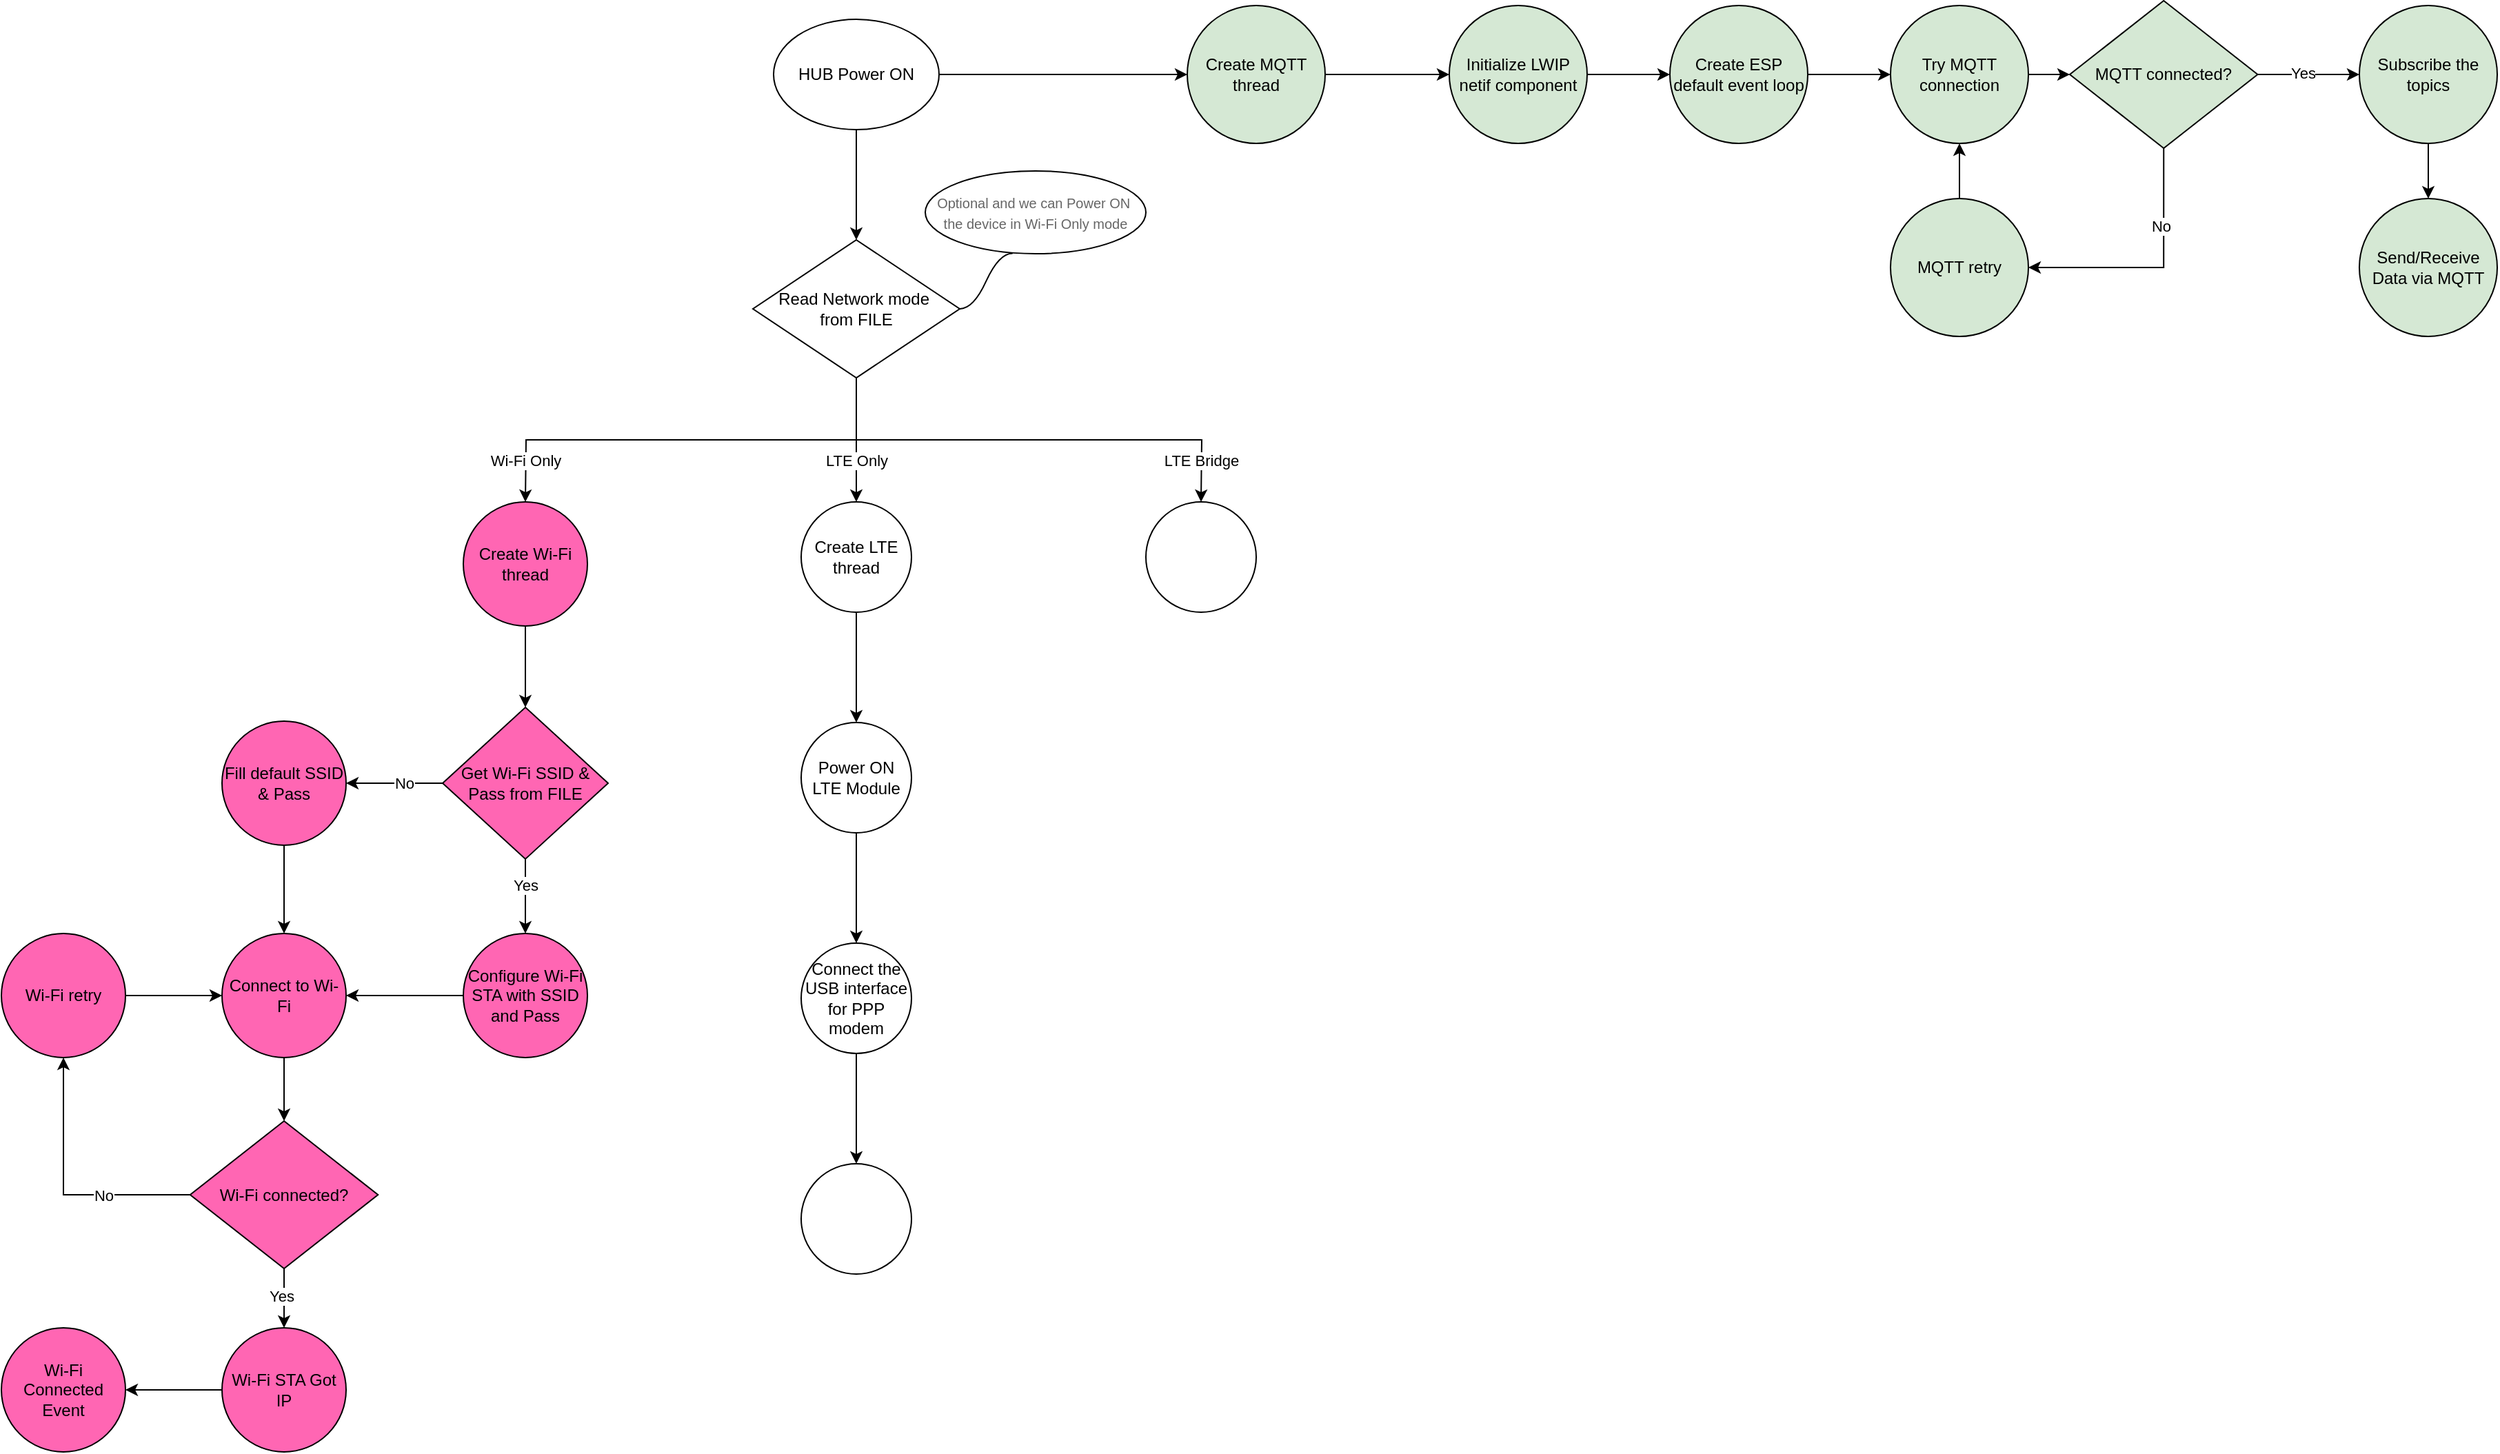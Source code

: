 <mxfile version="24.8.2">
  <diagram name="Page-1" id="DCz_qoyEs13wIHIU9r2-">
    <mxGraphModel dx="1518" dy="665" grid="1" gridSize="10" guides="1" tooltips="1" connect="1" arrows="1" fold="1" page="1" pageScale="1" pageWidth="3000" pageHeight="2500" math="0" shadow="0">
      <root>
        <mxCell id="0" />
        <mxCell id="1" parent="0" />
        <mxCell id="1noEsMnAWFIkvE6AnAer-5" value="" style="edgeStyle=orthogonalEdgeStyle;rounded=0;orthogonalLoop=1;jettySize=auto;html=1;" edge="1" parent="1" source="1noEsMnAWFIkvE6AnAer-1" target="1noEsMnAWFIkvE6AnAer-4">
          <mxGeometry relative="1" as="geometry" />
        </mxCell>
        <mxCell id="1noEsMnAWFIkvE6AnAer-123" style="edgeStyle=orthogonalEdgeStyle;rounded=0;orthogonalLoop=1;jettySize=auto;html=1;entryX=0;entryY=0.5;entryDx=0;entryDy=0;" edge="1" parent="1" source="1noEsMnAWFIkvE6AnAer-1" target="1noEsMnAWFIkvE6AnAer-124">
          <mxGeometry relative="1" as="geometry">
            <mxPoint x="1190" y="400" as="targetPoint" />
          </mxGeometry>
        </mxCell>
        <mxCell id="1noEsMnAWFIkvE6AnAer-1" value="HUB Power ON" style="ellipse;whiteSpace=wrap;html=1;" vertex="1" parent="1">
          <mxGeometry x="790" y="360" width="120" height="80" as="geometry" />
        </mxCell>
        <mxCell id="1noEsMnAWFIkvE6AnAer-7" value="" style="edgeStyle=orthogonalEdgeStyle;rounded=0;orthogonalLoop=1;jettySize=auto;html=1;" edge="1" parent="1" source="1noEsMnAWFIkvE6AnAer-4" target="1noEsMnAWFIkvE6AnAer-6">
          <mxGeometry relative="1" as="geometry" />
        </mxCell>
        <mxCell id="1noEsMnAWFIkvE6AnAer-13" value="LTE Only" style="edgeLabel;html=1;align=center;verticalAlign=middle;resizable=0;points=[];" vertex="1" connectable="0" parent="1noEsMnAWFIkvE6AnAer-7">
          <mxGeometry x="0.133" y="-1" relative="1" as="geometry">
            <mxPoint x="1" y="9" as="offset" />
          </mxGeometry>
        </mxCell>
        <mxCell id="1noEsMnAWFIkvE6AnAer-8" style="edgeStyle=orthogonalEdgeStyle;rounded=0;orthogonalLoop=1;jettySize=auto;html=1;exitX=0.5;exitY=1;exitDx=0;exitDy=0;" edge="1" parent="1" source="1noEsMnAWFIkvE6AnAer-4">
          <mxGeometry relative="1" as="geometry">
            <mxPoint x="1100" y="710" as="targetPoint" />
          </mxGeometry>
        </mxCell>
        <mxCell id="1noEsMnAWFIkvE6AnAer-14" value="LTE Bridge" style="edgeLabel;html=1;align=center;verticalAlign=middle;resizable=0;points=[];" vertex="1" connectable="0" parent="1noEsMnAWFIkvE6AnAer-8">
          <mxGeometry x="0.533" y="2" relative="1" as="geometry">
            <mxPoint x="34" y="17" as="offset" />
          </mxGeometry>
        </mxCell>
        <mxCell id="1noEsMnAWFIkvE6AnAer-10" style="edgeStyle=orthogonalEdgeStyle;rounded=0;orthogonalLoop=1;jettySize=auto;html=1;exitX=0.5;exitY=1;exitDx=0;exitDy=0;" edge="1" parent="1" source="1noEsMnAWFIkvE6AnAer-4">
          <mxGeometry relative="1" as="geometry">
            <mxPoint x="610" y="710" as="targetPoint" />
          </mxGeometry>
        </mxCell>
        <mxCell id="1noEsMnAWFIkvE6AnAer-12" value="Wi-Fi Only" style="edgeLabel;html=1;align=center;verticalAlign=middle;resizable=0;points=[];" vertex="1" connectable="0" parent="1noEsMnAWFIkvE6AnAer-10">
          <mxGeometry x="0.177" y="1" relative="1" as="geometry">
            <mxPoint x="-91" y="14" as="offset" />
          </mxGeometry>
        </mxCell>
        <mxCell id="1noEsMnAWFIkvE6AnAer-4" value="Read Network mode&amp;nbsp;&lt;div&gt;from FILE&lt;/div&gt;" style="rhombus;whiteSpace=wrap;html=1;" vertex="1" parent="1">
          <mxGeometry x="775" y="520" width="150" height="100" as="geometry" />
        </mxCell>
        <mxCell id="1noEsMnAWFIkvE6AnAer-140" value="" style="edgeStyle=orthogonalEdgeStyle;rounded=0;orthogonalLoop=1;jettySize=auto;html=1;" edge="1" parent="1" source="1noEsMnAWFIkvE6AnAer-6" target="1noEsMnAWFIkvE6AnAer-139">
          <mxGeometry relative="1" as="geometry" />
        </mxCell>
        <mxCell id="1noEsMnAWFIkvE6AnAer-6" value="Create LTE thread" style="ellipse;whiteSpace=wrap;html=1;" vertex="1" parent="1">
          <mxGeometry x="810" y="710" width="80" height="80" as="geometry" />
        </mxCell>
        <mxCell id="1noEsMnAWFIkvE6AnAer-9" value="" style="ellipse;whiteSpace=wrap;html=1;" vertex="1" parent="1">
          <mxGeometry x="1060" y="710" width="80" height="80" as="geometry" />
        </mxCell>
        <mxCell id="1noEsMnAWFIkvE6AnAer-33" value="" style="edgeStyle=orthogonalEdgeStyle;rounded=0;orthogonalLoop=1;jettySize=auto;html=1;fillColor=#FF66B3;" edge="1" parent="1" source="1noEsMnAWFIkvE6AnAer-11" target="1noEsMnAWFIkvE6AnAer-32">
          <mxGeometry relative="1" as="geometry" />
        </mxCell>
        <mxCell id="1noEsMnAWFIkvE6AnAer-34" value="Yes" style="edgeLabel;html=1;align=center;verticalAlign=middle;resizable=0;points=[];fillColor=#FF66B3;" vertex="1" connectable="0" parent="1noEsMnAWFIkvE6AnAer-33">
          <mxGeometry x="-0.293" relative="1" as="geometry">
            <mxPoint as="offset" />
          </mxGeometry>
        </mxCell>
        <mxCell id="1noEsMnAWFIkvE6AnAer-36" value="" style="edgeStyle=orthogonalEdgeStyle;rounded=0;orthogonalLoop=1;jettySize=auto;html=1;fillColor=#FF66B3;" edge="1" parent="1" source="1noEsMnAWFIkvE6AnAer-11" target="1noEsMnAWFIkvE6AnAer-35">
          <mxGeometry relative="1" as="geometry" />
        </mxCell>
        <mxCell id="1noEsMnAWFIkvE6AnAer-37" value="No" style="edgeLabel;html=1;align=center;verticalAlign=middle;resizable=0;points=[];fillColor=#FF66B3;" vertex="1" connectable="0" parent="1noEsMnAWFIkvE6AnAer-36">
          <mxGeometry x="-0.184" relative="1" as="geometry">
            <mxPoint as="offset" />
          </mxGeometry>
        </mxCell>
        <mxCell id="1noEsMnAWFIkvE6AnAer-11" value="Get Wi-Fi SSID &amp;amp; Pass from FILE" style="rhombus;whiteSpace=wrap;html=1;fillColor=#FF66B3;" vertex="1" parent="1">
          <mxGeometry x="550" y="859" width="120" height="110" as="geometry" />
        </mxCell>
        <mxCell id="1noEsMnAWFIkvE6AnAer-135" style="edgeStyle=orthogonalEdgeStyle;rounded=0;orthogonalLoop=1;jettySize=auto;html=1;entryX=0.5;entryY=0;entryDx=0;entryDy=0;" edge="1" parent="1" source="1noEsMnAWFIkvE6AnAer-32" target="1noEsMnAWFIkvE6AnAer-38">
          <mxGeometry relative="1" as="geometry" />
        </mxCell>
        <mxCell id="1noEsMnAWFIkvE6AnAer-32" value="Configure Wi-Fi STA with SSID and Pass" style="ellipse;whiteSpace=wrap;html=1;fillColor=#FF66B3;direction=south;" vertex="1" parent="1">
          <mxGeometry x="565" y="1023" width="90" height="90" as="geometry" />
        </mxCell>
        <mxCell id="1noEsMnAWFIkvE6AnAer-40" style="edgeStyle=orthogonalEdgeStyle;rounded=0;orthogonalLoop=1;jettySize=auto;html=1;entryX=0;entryY=0.5;entryDx=0;entryDy=0;fillColor=#FF66B3;" edge="1" parent="1" source="1noEsMnAWFIkvE6AnAer-35" target="1noEsMnAWFIkvE6AnAer-38">
          <mxGeometry relative="1" as="geometry" />
        </mxCell>
        <mxCell id="1noEsMnAWFIkvE6AnAer-35" value="Fill default SSID &amp;amp; Pass" style="ellipse;whiteSpace=wrap;html=1;fillColor=#FF66B3;direction=south;" vertex="1" parent="1">
          <mxGeometry x="390" y="869" width="90" height="90" as="geometry" />
        </mxCell>
        <mxCell id="1noEsMnAWFIkvE6AnAer-107" style="edgeStyle=orthogonalEdgeStyle;rounded=0;orthogonalLoop=1;jettySize=auto;html=1;entryX=0.5;entryY=0;entryDx=0;entryDy=0;" edge="1" parent="1" source="1noEsMnAWFIkvE6AnAer-38" target="1noEsMnAWFIkvE6AnAer-106">
          <mxGeometry relative="1" as="geometry" />
        </mxCell>
        <mxCell id="1noEsMnAWFIkvE6AnAer-38" value="Connect to Wi-Fi" style="ellipse;whiteSpace=wrap;html=1;fillColor=#FF66B3;direction=south;" vertex="1" parent="1">
          <mxGeometry x="390" y="1023" width="90" height="90" as="geometry" />
        </mxCell>
        <mxCell id="1noEsMnAWFIkvE6AnAer-50" value="" style="edgeStyle=orthogonalEdgeStyle;rounded=0;orthogonalLoop=1;jettySize=auto;html=1;fillColor=#FF66B3;" edge="1" parent="1" source="1noEsMnAWFIkvE6AnAer-47" target="1noEsMnAWFIkvE6AnAer-49">
          <mxGeometry relative="1" as="geometry" />
        </mxCell>
        <mxCell id="1noEsMnAWFIkvE6AnAer-47" value="Try MQTT connection" style="ellipse;whiteSpace=wrap;html=1;fillColor=#D5E8D4;" vertex="1" parent="1">
          <mxGeometry x="1600" y="350" width="100" height="100" as="geometry" />
        </mxCell>
        <mxCell id="1noEsMnAWFIkvE6AnAer-95" style="edgeStyle=orthogonalEdgeStyle;rounded=0;orthogonalLoop=1;jettySize=auto;html=1;entryX=1;entryY=0.5;entryDx=0;entryDy=0;exitX=0.5;exitY=1;exitDx=0;exitDy=0;fillColor=#FF66B3;" edge="1" parent="1" source="1noEsMnAWFIkvE6AnAer-49" target="1noEsMnAWFIkvE6AnAer-97">
          <mxGeometry relative="1" as="geometry" />
        </mxCell>
        <mxCell id="1noEsMnAWFIkvE6AnAer-99" value="No" style="edgeLabel;html=1;align=center;verticalAlign=middle;resizable=0;points=[];fillColor=#FF66B3;" vertex="1" connectable="0" parent="1noEsMnAWFIkvE6AnAer-95">
          <mxGeometry x="-0.393" y="-2" relative="1" as="geometry">
            <mxPoint as="offset" />
          </mxGeometry>
        </mxCell>
        <mxCell id="1noEsMnAWFIkvE6AnAer-101" value="" style="edgeStyle=orthogonalEdgeStyle;rounded=0;orthogonalLoop=1;jettySize=auto;html=1;fillColor=#FF66B3;entryX=0;entryY=0.5;entryDx=0;entryDy=0;" edge="1" parent="1" source="1noEsMnAWFIkvE6AnAer-49" target="1noEsMnAWFIkvE6AnAer-132">
          <mxGeometry relative="1" as="geometry">
            <mxPoint x="1835.0" y="646.25" as="targetPoint" />
          </mxGeometry>
        </mxCell>
        <mxCell id="1noEsMnAWFIkvE6AnAer-102" value="Yes" style="edgeLabel;html=1;align=center;verticalAlign=middle;resizable=0;points=[];fillColor=#FF66B3;" vertex="1" connectable="0" parent="1noEsMnAWFIkvE6AnAer-101">
          <mxGeometry x="-0.115" y="1" relative="1" as="geometry">
            <mxPoint as="offset" />
          </mxGeometry>
        </mxCell>
        <mxCell id="1noEsMnAWFIkvE6AnAer-49" value="MQTT connected?" style="rhombus;whiteSpace=wrap;html=1;fillColor=#D5E8D4;" vertex="1" parent="1">
          <mxGeometry x="1730" y="346.5" width="136.25" height="107" as="geometry" />
        </mxCell>
        <mxCell id="1noEsMnAWFIkvE6AnAer-98" style="edgeStyle=orthogonalEdgeStyle;rounded=0;orthogonalLoop=1;jettySize=auto;html=1;entryX=0.5;entryY=1;entryDx=0;entryDy=0;fillColor=#FF66B3;" edge="1" parent="1" source="1noEsMnAWFIkvE6AnAer-97" target="1noEsMnAWFIkvE6AnAer-47">
          <mxGeometry relative="1" as="geometry" />
        </mxCell>
        <mxCell id="1noEsMnAWFIkvE6AnAer-97" value="MQTT retry" style="ellipse;whiteSpace=wrap;html=1;fillColor=#D5E8D4;" vertex="1" parent="1">
          <mxGeometry x="1600" y="490" width="100" height="100" as="geometry" />
        </mxCell>
        <mxCell id="1noEsMnAWFIkvE6AnAer-103" value="&lt;span style=&quot;text-wrap: nowrap; color: rgb(102, 102, 102); font-size: 10px; text-align: left;&quot;&gt;Optional and we can Power ON&amp;nbsp;&lt;/span&gt;&lt;div&gt;&lt;span style=&quot;color: rgb(102, 102, 102); font-size: 10px; text-align: left; text-wrap: nowrap;&quot;&gt;the device in Wi-Fi Only mode&lt;/span&gt;&lt;/div&gt;" style="ellipse;whiteSpace=wrap;html=1;align=center;newEdgeStyle={&quot;edgeStyle&quot;:&quot;entityRelationEdgeStyle&quot;,&quot;startArrow&quot;:&quot;none&quot;,&quot;endArrow&quot;:&quot;none&quot;,&quot;segment&quot;:10,&quot;curved&quot;:1,&quot;sourcePerimeterSpacing&quot;:0,&quot;targetPerimeterSpacing&quot;:0};treeFolding=1;treeMoving=1;" vertex="1" parent="1">
          <mxGeometry x="900" y="470" width="160" height="60" as="geometry" />
        </mxCell>
        <mxCell id="1noEsMnAWFIkvE6AnAer-104" style="edgeStyle=entityRelationEdgeStyle;rounded=0;orthogonalLoop=1;jettySize=auto;html=1;startArrow=none;endArrow=none;segment=10;curved=1;sourcePerimeterSpacing=0;targetPerimeterSpacing=0;entryX=1;entryY=0.5;entryDx=0;entryDy=0;exitX=0.396;exitY=0.995;exitDx=0;exitDy=0;exitPerimeter=0;" edge="1" parent="1" source="1noEsMnAWFIkvE6AnAer-103" target="1noEsMnAWFIkvE6AnAer-4">
          <mxGeometry relative="1" as="geometry">
            <mxPoint x="895" y="550" as="targetPoint" />
            <Array as="points">
              <mxPoint x="970" y="500" />
            </Array>
          </mxGeometry>
        </mxCell>
        <mxCell id="1noEsMnAWFIkvE6AnAer-105" value="Send/Receive Data via&amp;nbsp;&lt;span style=&quot;background-color: initial;&quot;&gt;MQTT&lt;/span&gt;" style="ellipse;whiteSpace=wrap;html=1;fillColor=#D5E8D4;" vertex="1" parent="1">
          <mxGeometry x="1940" y="490" width="100" height="100" as="geometry" />
        </mxCell>
        <mxCell id="1noEsMnAWFIkvE6AnAer-111" value="" style="edgeStyle=orthogonalEdgeStyle;rounded=0;orthogonalLoop=1;jettySize=auto;html=1;" edge="1" parent="1" source="1noEsMnAWFIkvE6AnAer-106" target="1noEsMnAWFIkvE6AnAer-110">
          <mxGeometry relative="1" as="geometry" />
        </mxCell>
        <mxCell id="1noEsMnAWFIkvE6AnAer-112" value="No" style="edgeLabel;html=1;align=center;verticalAlign=middle;resizable=0;points=[];" vertex="1" connectable="0" parent="1noEsMnAWFIkvE6AnAer-111">
          <mxGeometry x="-0.176" y="-2" relative="1" as="geometry">
            <mxPoint x="16" y="2" as="offset" />
          </mxGeometry>
        </mxCell>
        <mxCell id="1noEsMnAWFIkvE6AnAer-106" value="Wi-Fi connected?" style="rhombus;whiteSpace=wrap;html=1;fillColor=#FF66B3;" vertex="1" parent="1">
          <mxGeometry x="366.88" y="1159" width="136.25" height="107" as="geometry" />
        </mxCell>
        <mxCell id="1noEsMnAWFIkvE6AnAer-134" style="edgeStyle=orthogonalEdgeStyle;rounded=0;orthogonalLoop=1;jettySize=auto;html=1;entryX=0.5;entryY=1;entryDx=0;entryDy=0;" edge="1" parent="1" source="1noEsMnAWFIkvE6AnAer-110" target="1noEsMnAWFIkvE6AnAer-38">
          <mxGeometry relative="1" as="geometry" />
        </mxCell>
        <mxCell id="1noEsMnAWFIkvE6AnAer-110" value="Wi-Fi retry" style="ellipse;whiteSpace=wrap;html=1;fillColor=#FF66B3;direction=south;" vertex="1" parent="1">
          <mxGeometry x="230.005" y="1023" width="90" height="90" as="geometry" />
        </mxCell>
        <mxCell id="1noEsMnAWFIkvE6AnAer-117" value="" style="edgeStyle=orthogonalEdgeStyle;rounded=0;orthogonalLoop=1;jettySize=auto;html=1;entryX=0;entryY=0.5;entryDx=0;entryDy=0;exitX=0.5;exitY=1;exitDx=0;exitDy=0;" edge="1" parent="1" source="1noEsMnAWFIkvE6AnAer-106" target="1noEsMnAWFIkvE6AnAer-116">
          <mxGeometry relative="1" as="geometry">
            <mxPoint x="248" y="1121" as="sourcePoint" />
            <mxPoint x="395" y="1238" as="targetPoint" />
          </mxGeometry>
        </mxCell>
        <mxCell id="1noEsMnAWFIkvE6AnAer-119" value="Yes" style="edgeLabel;html=1;align=center;verticalAlign=middle;resizable=0;points=[];" vertex="1" connectable="0" parent="1noEsMnAWFIkvE6AnAer-117">
          <mxGeometry x="-0.104" y="-2" relative="1" as="geometry">
            <mxPoint as="offset" />
          </mxGeometry>
        </mxCell>
        <mxCell id="1noEsMnAWFIkvE6AnAer-122" value="" style="edgeStyle=orthogonalEdgeStyle;rounded=0;orthogonalLoop=1;jettySize=auto;html=1;" edge="1" parent="1" source="1noEsMnAWFIkvE6AnAer-116" target="1noEsMnAWFIkvE6AnAer-121">
          <mxGeometry relative="1" as="geometry" />
        </mxCell>
        <mxCell id="1noEsMnAWFIkvE6AnAer-116" value="Wi-Fi STA Got IP" style="ellipse;whiteSpace=wrap;html=1;fillColor=#FF66B3;direction=south;" vertex="1" parent="1">
          <mxGeometry x="389.995" y="1309" width="90" height="90" as="geometry" />
        </mxCell>
        <mxCell id="1noEsMnAWFIkvE6AnAer-121" value="Wi-Fi Connected Event" style="ellipse;whiteSpace=wrap;html=1;fillColor=#FF66B3;direction=south;" vertex="1" parent="1">
          <mxGeometry x="230.005" y="1309" width="90" height="90" as="geometry" />
        </mxCell>
        <mxCell id="1noEsMnAWFIkvE6AnAer-128" style="edgeStyle=orthogonalEdgeStyle;rounded=0;orthogonalLoop=1;jettySize=auto;html=1;" edge="1" parent="1" source="1noEsMnAWFIkvE6AnAer-124" target="1noEsMnAWFIkvE6AnAer-127">
          <mxGeometry relative="1" as="geometry" />
        </mxCell>
        <mxCell id="1noEsMnAWFIkvE6AnAer-124" value="Create MQTT thread" style="ellipse;whiteSpace=wrap;html=1;fillColor=#D5E8D4;" vertex="1" parent="1">
          <mxGeometry x="1090" y="350" width="100" height="100" as="geometry" />
        </mxCell>
        <mxCell id="1noEsMnAWFIkvE6AnAer-130" value="" style="edgeStyle=orthogonalEdgeStyle;rounded=0;orthogonalLoop=1;jettySize=auto;html=1;" edge="1" parent="1" source="1noEsMnAWFIkvE6AnAer-127" target="1noEsMnAWFIkvE6AnAer-129">
          <mxGeometry relative="1" as="geometry" />
        </mxCell>
        <mxCell id="1noEsMnAWFIkvE6AnAer-127" value="Initialize LWIP netif component" style="ellipse;whiteSpace=wrap;html=1;fillColor=#D5E8D4;" vertex="1" parent="1">
          <mxGeometry x="1280" y="350" width="100" height="100" as="geometry" />
        </mxCell>
        <mxCell id="1noEsMnAWFIkvE6AnAer-131" style="edgeStyle=orthogonalEdgeStyle;rounded=0;orthogonalLoop=1;jettySize=auto;html=1;" edge="1" parent="1" source="1noEsMnAWFIkvE6AnAer-129" target="1noEsMnAWFIkvE6AnAer-47">
          <mxGeometry relative="1" as="geometry" />
        </mxCell>
        <mxCell id="1noEsMnAWFIkvE6AnAer-129" value="Create ESP default event loop" style="ellipse;whiteSpace=wrap;html=1;fillColor=#D5E8D4;" vertex="1" parent="1">
          <mxGeometry x="1440" y="350" width="100" height="100" as="geometry" />
        </mxCell>
        <mxCell id="1noEsMnAWFIkvE6AnAer-133" style="edgeStyle=orthogonalEdgeStyle;rounded=0;orthogonalLoop=1;jettySize=auto;html=1;entryX=0.5;entryY=0;entryDx=0;entryDy=0;" edge="1" parent="1" source="1noEsMnAWFIkvE6AnAer-132" target="1noEsMnAWFIkvE6AnAer-105">
          <mxGeometry relative="1" as="geometry" />
        </mxCell>
        <mxCell id="1noEsMnAWFIkvE6AnAer-132" value="Subscribe the topics" style="ellipse;whiteSpace=wrap;html=1;fillColor=#D5E8D4;" vertex="1" parent="1">
          <mxGeometry x="1940" y="350" width="100" height="100" as="geometry" />
        </mxCell>
        <mxCell id="1noEsMnAWFIkvE6AnAer-137" style="edgeStyle=orthogonalEdgeStyle;rounded=0;orthogonalLoop=1;jettySize=auto;html=1;entryX=0.5;entryY=0;entryDx=0;entryDy=0;" edge="1" parent="1" source="1noEsMnAWFIkvE6AnAer-136" target="1noEsMnAWFIkvE6AnAer-11">
          <mxGeometry relative="1" as="geometry" />
        </mxCell>
        <mxCell id="1noEsMnAWFIkvE6AnAer-136" value="Create Wi-Fi thread" style="ellipse;whiteSpace=wrap;html=1;fillColor=#FF66B3;direction=south;" vertex="1" parent="1">
          <mxGeometry x="565" y="710" width="90" height="90" as="geometry" />
        </mxCell>
        <mxCell id="1noEsMnAWFIkvE6AnAer-142" value="" style="edgeStyle=orthogonalEdgeStyle;rounded=0;orthogonalLoop=1;jettySize=auto;html=1;" edge="1" parent="1" source="1noEsMnAWFIkvE6AnAer-139" target="1noEsMnAWFIkvE6AnAer-141">
          <mxGeometry relative="1" as="geometry" />
        </mxCell>
        <mxCell id="1noEsMnAWFIkvE6AnAer-139" value="Power ON LTE Module" style="ellipse;whiteSpace=wrap;html=1;" vertex="1" parent="1">
          <mxGeometry x="810" y="870" width="80" height="80" as="geometry" />
        </mxCell>
        <mxCell id="1noEsMnAWFIkvE6AnAer-144" value="" style="edgeStyle=orthogonalEdgeStyle;rounded=0;orthogonalLoop=1;jettySize=auto;html=1;" edge="1" parent="1" source="1noEsMnAWFIkvE6AnAer-141" target="1noEsMnAWFIkvE6AnAer-143">
          <mxGeometry relative="1" as="geometry" />
        </mxCell>
        <mxCell id="1noEsMnAWFIkvE6AnAer-141" value="Connect the USB interface for PPP modem" style="ellipse;whiteSpace=wrap;html=1;" vertex="1" parent="1">
          <mxGeometry x="810" y="1030" width="80" height="80" as="geometry" />
        </mxCell>
        <mxCell id="1noEsMnAWFIkvE6AnAer-143" value="" style="ellipse;whiteSpace=wrap;html=1;" vertex="1" parent="1">
          <mxGeometry x="810" y="1190" width="80" height="80" as="geometry" />
        </mxCell>
      </root>
    </mxGraphModel>
  </diagram>
</mxfile>
